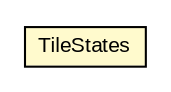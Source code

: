 #!/usr/local/bin/dot
#
# Class diagram 
# Generated by UMLGraph version R5_6-24-gf6e263 (http://www.umlgraph.org/)
#

digraph G {
	edge [fontname="arial",fontsize=10,labelfontname="arial",labelfontsize=10];
	node [fontname="arial",fontsize=10,shape=plaintext];
	nodesep=0.25;
	ranksep=0.5;
	// org.osmdroid.tileprovider.TileStates
	c312883 [label=<<table title="org.osmdroid.tileprovider.TileStates" border="0" cellborder="1" cellspacing="0" cellpadding="2" port="p" bgcolor="lemonChiffon" href="./TileStates.html">
		<tr><td><table border="0" cellspacing="0" cellpadding="1">
<tr><td align="center" balign="center"> TileStates </td></tr>
		</table></td></tr>
		</table>>, URL="./TileStates.html", fontname="arial", fontcolor="black", fontsize=10.0];
}

